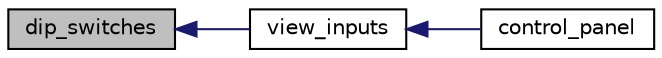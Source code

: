 digraph "dip_switches"
{
  edge [fontname="Helvetica",fontsize="10",labelfontname="Helvetica",labelfontsize="10"];
  node [fontname="Helvetica",fontsize="10",shape=record];
  rankdir="LR";
  Node1 [label="dip_switches",height=0.2,width=0.4,color="black", fillcolor="grey75", style="filled" fontcolor="black"];
  Node1 -> Node2 [dir="back",color="midnightblue",fontsize="10",style="solid",fontname="Helvetica"];
  Node2 [label="view_inputs",height=0.2,width=0.4,color="black", fillcolor="white", style="filled",URL="$diagnostic_8c.html#a9c7615094fa3d462fcd91432cd0d9a3d"];
  Node2 -> Node3 [dir="back",color="midnightblue",fontsize="10",style="solid",fontname="Helvetica"];
  Node3 [label="control_panel",height=0.2,width=0.4,color="black", fillcolor="white", style="filled",URL="$diagnostic_8c.html#ab93a0ba8748af7794b42a8c381480915"];
}
